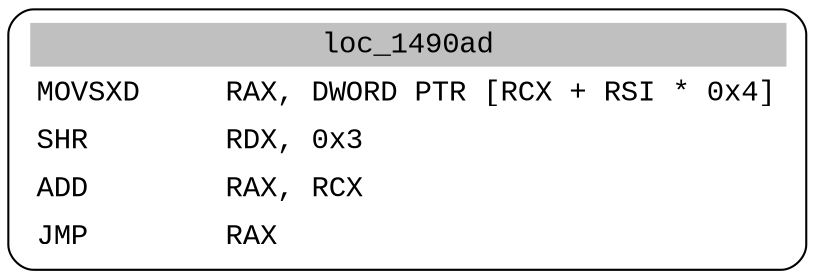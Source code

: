 digraph asm_graph {
1941 [
shape="Mrecord" fontname="Courier New"label =<<table border="0" cellborder="0" cellpadding="3"><tr><td align="center" colspan="2" bgcolor="grey">loc_1490ad</td></tr><tr><td align="left">MOVSXD     RAX, DWORD PTR [RCX + RSI * 0x4]</td></tr><tr><td align="left">SHR        RDX, 0x3</td></tr><tr><td align="left">ADD        RAX, RCX</td></tr><tr><td align="left">JMP        RAX</td></tr></table>> ];
}